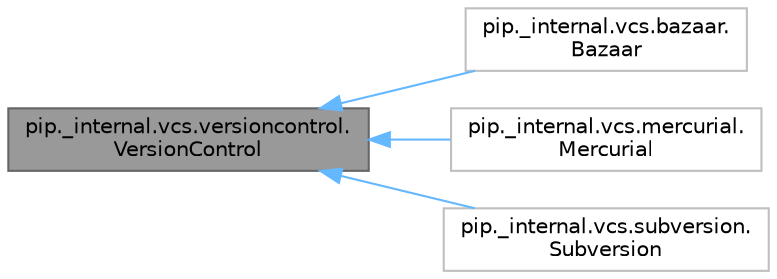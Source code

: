 digraph "pip._internal.vcs.versioncontrol.VersionControl"
{
 // LATEX_PDF_SIZE
  bgcolor="transparent";
  edge [fontname=Helvetica,fontsize=10,labelfontname=Helvetica,labelfontsize=10];
  node [fontname=Helvetica,fontsize=10,shape=box,height=0.2,width=0.4];
  rankdir="LR";
  Node1 [id="Node000001",label="pip._internal.vcs.versioncontrol.\lVersionControl",height=0.2,width=0.4,color="gray40", fillcolor="grey60", style="filled", fontcolor="black",tooltip=" "];
  Node1 -> Node2 [id="edge1_Node000001_Node000002",dir="back",color="steelblue1",style="solid",tooltip=" "];
  Node2 [id="Node000002",label="pip._internal.vcs.bazaar.\lBazaar",height=0.2,width=0.4,color="grey75", fillcolor="white", style="filled",URL="$d0/dc0/classpip_1_1__internal_1_1vcs_1_1bazaar_1_1Bazaar.html",tooltip=" "];
  Node1 -> Node3 [id="edge2_Node000001_Node000003",dir="back",color="steelblue1",style="solid",tooltip=" "];
  Node3 [id="Node000003",label="pip._internal.vcs.mercurial.\lMercurial",height=0.2,width=0.4,color="grey75", fillcolor="white", style="filled",URL="$de/d46/classpip_1_1__internal_1_1vcs_1_1mercurial_1_1Mercurial.html",tooltip=" "];
  Node1 -> Node4 [id="edge3_Node000001_Node000004",dir="back",color="steelblue1",style="solid",tooltip=" "];
  Node4 [id="Node000004",label="pip._internal.vcs.subversion.\lSubversion",height=0.2,width=0.4,color="grey75", fillcolor="white", style="filled",URL="$de/ddc/classpip_1_1__internal_1_1vcs_1_1subversion_1_1Subversion.html",tooltip=" "];
}
